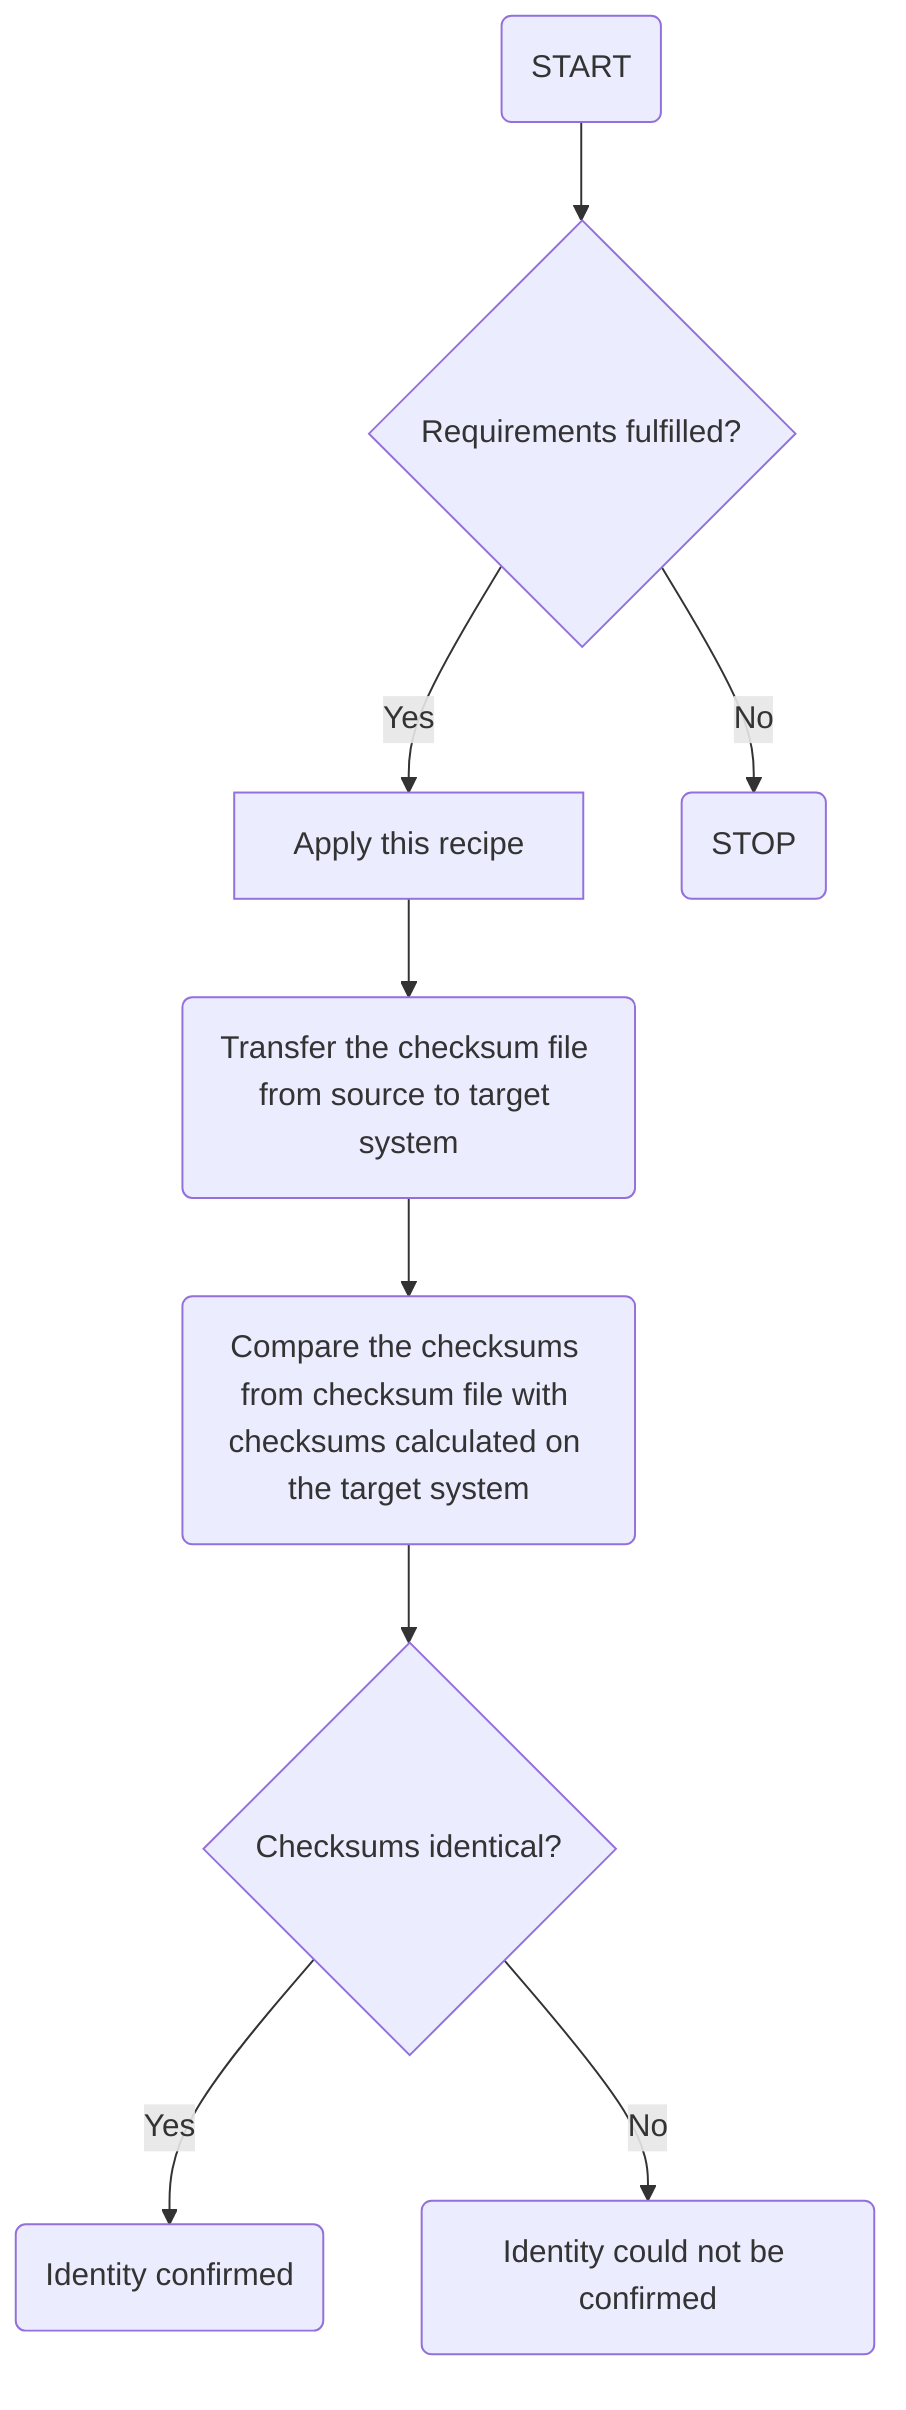 graph TD
Start(START) --> A
A{Requirements fulfilled?} -->|Yes| B[Apply this recipe]
A -->|No| Stop(STOP)
B --> C(Transfer the checksum file from source to target system)
C --> C2(Compare the checksums from checksum file with checksums calculated on the target system)
C2 --> D{Checksums identical?}
D -->|Yes| E(Identity confirmed)
D -->|No| F(Identity could not be confirmed)